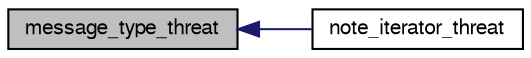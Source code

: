 digraph G
{
  bgcolor="transparent";
  edge [fontname="FreeSans",fontsize="10",labelfontname="FreeSans",labelfontsize="10"];
  node [fontname="FreeSans",fontsize="10",shape=record];
  rankdir=LR;
  Node1 [label="message_type_threat",height=0.2,width=0.4,color="black", fillcolor="grey75", style="filled" fontcolor="black"];
  Node1 -> Node2 [dir=back,color="midnightblue",fontsize="10",style="solid",fontname="FreeSans"];
  Node2 [label="note_iterator_threat",height=0.2,width=0.4,color="black",URL="$manage__sql_8c.html#a701c460bae15bb932a597f5005d1ac0d",tooltip="Get the threat from a note iterator."];
}
